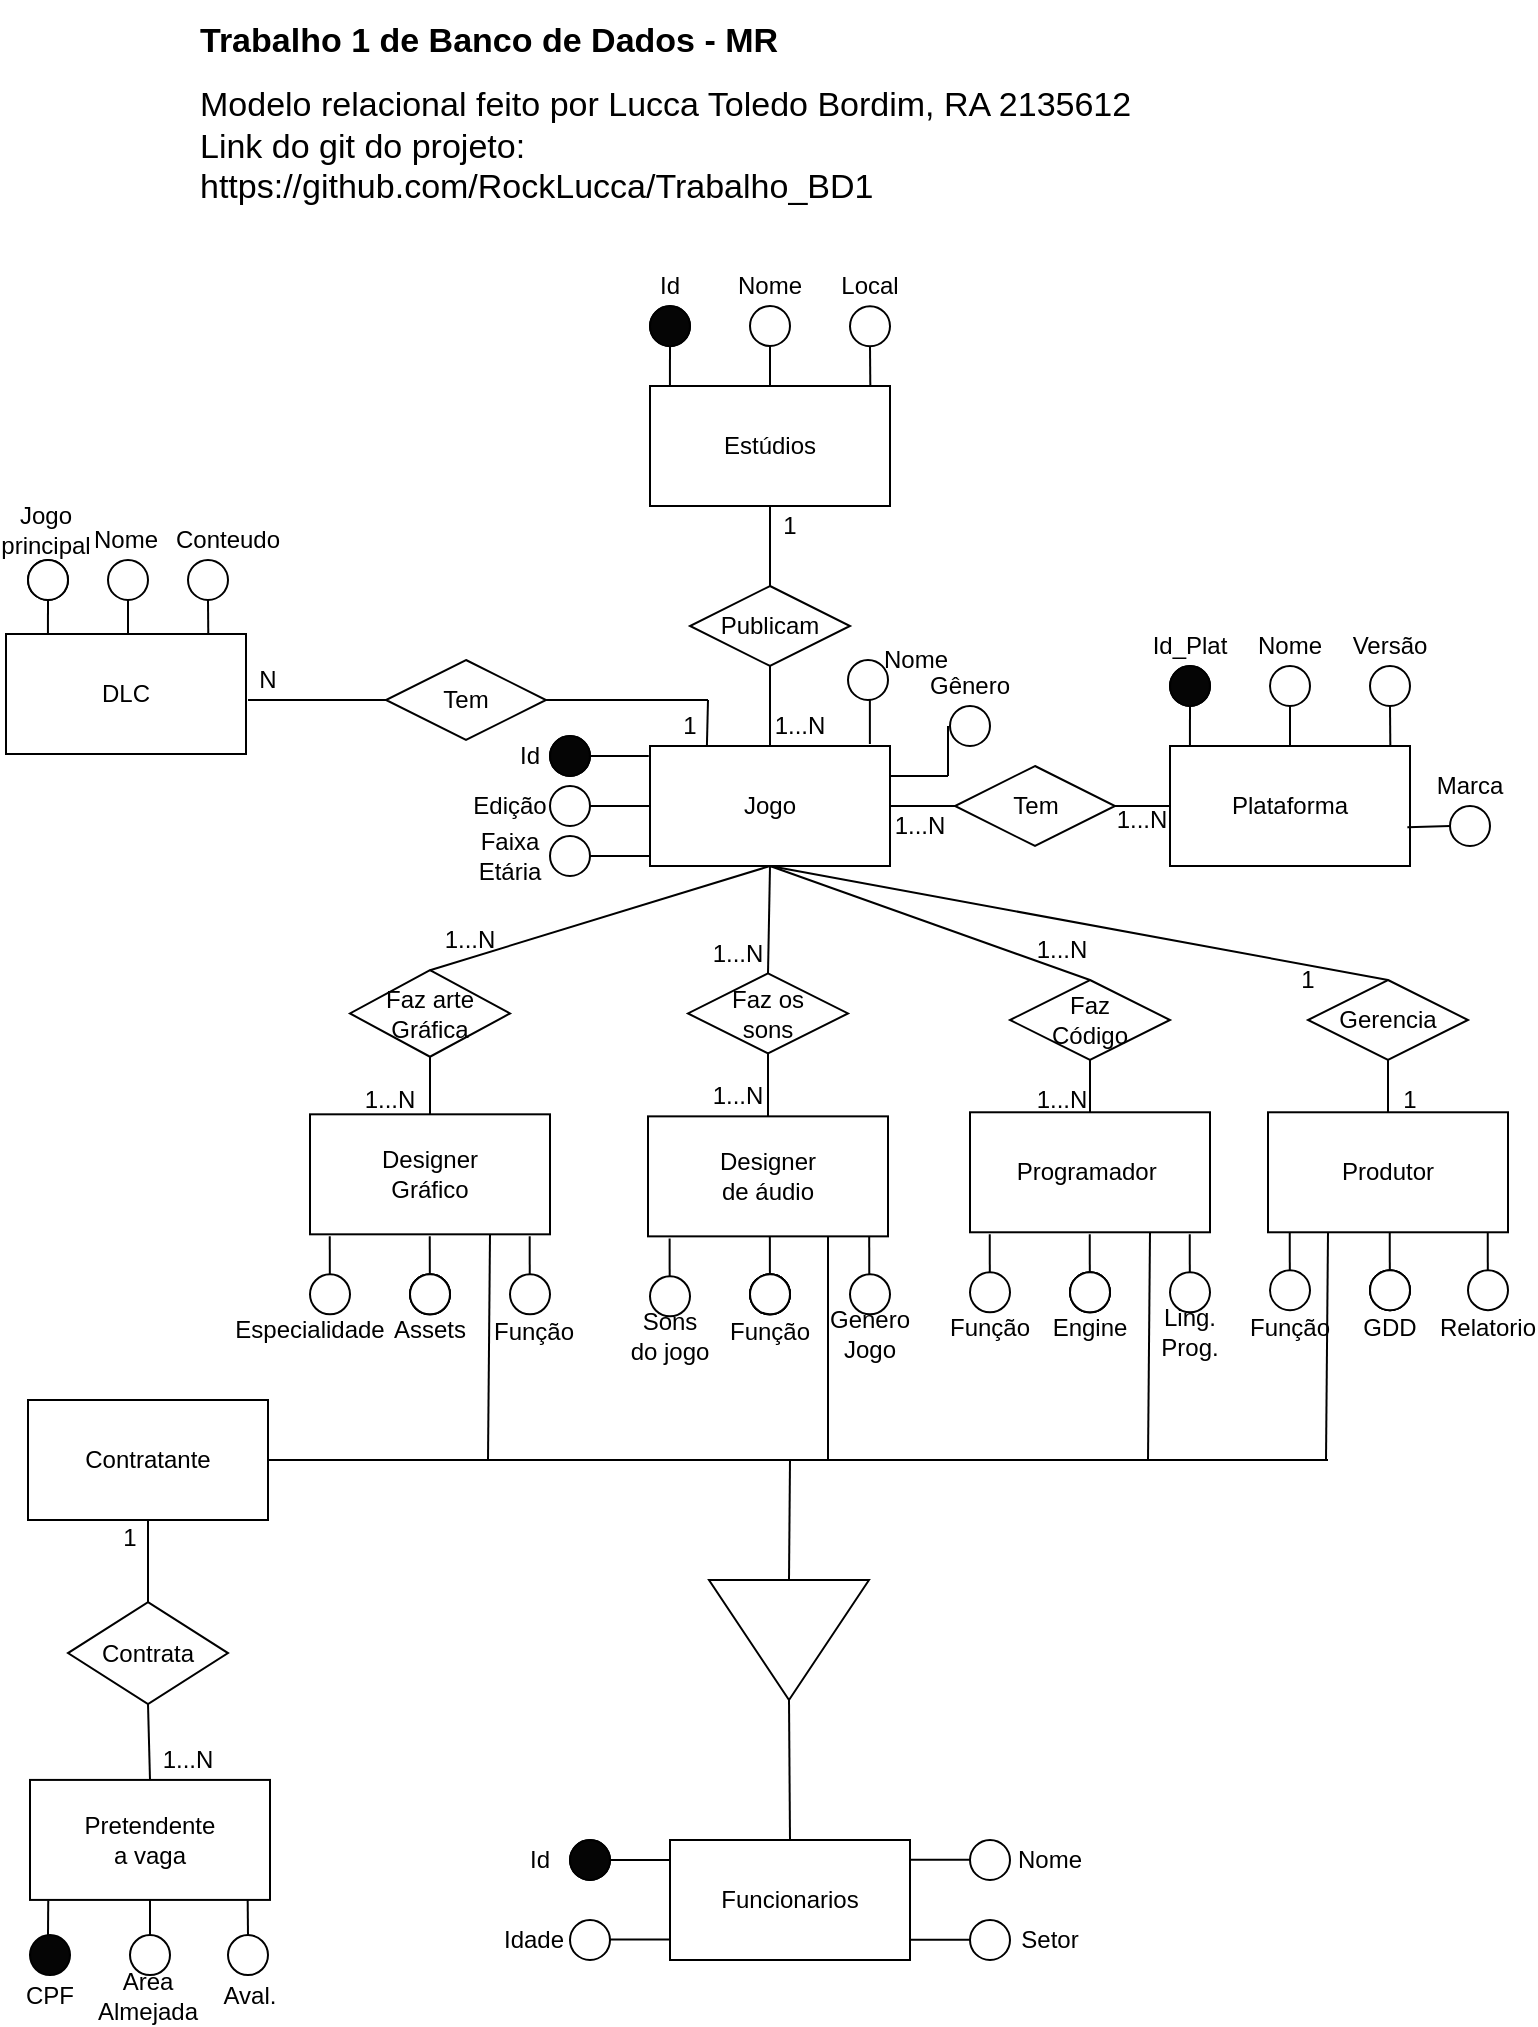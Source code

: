 <mxfile version="13.10.5" type="device"><diagram id="isX-0avaI99Qp5k4vB_4" name="Page-1"><mxGraphModel dx="942" dy="552" grid="1" gridSize="10" guides="1" tooltips="1" connect="0" arrows="1" fold="1" page="1" pageScale="1" pageWidth="850" pageHeight="1400" math="0" shadow="0"><root><mxCell id="0"/><mxCell id="1" parent="0"/><mxCell id="9uLqTR5Yh5UxFocgzcz4-1" value="Funcionarios" style="rounded=0;whiteSpace=wrap;html=1;" vertex="1" parent="1"><mxGeometry x="372" y="1000" width="120" height="60" as="geometry"/></mxCell><mxCell id="9uLqTR5Yh5UxFocgzcz4-2" value="Designer&lt;br&gt;de áudio" style="rounded=0;whiteSpace=wrap;html=1;" vertex="1" parent="1"><mxGeometry x="361" y="638.18" width="120" height="60" as="geometry"/></mxCell><mxCell id="9uLqTR5Yh5UxFocgzcz4-3" value="" style="triangle;whiteSpace=wrap;html=1;rotation=90;" vertex="1" parent="1"><mxGeometry x="401.5" y="860" width="60" height="80" as="geometry"/></mxCell><mxCell id="9uLqTR5Yh5UxFocgzcz4-4" value="Produtor" style="rounded=0;whiteSpace=wrap;html=1;" vertex="1" parent="1"><mxGeometry x="671" y="636.14" width="120" height="60" as="geometry"/></mxCell><mxCell id="9uLqTR5Yh5UxFocgzcz4-5" value="Programador&amp;nbsp;" style="rounded=0;whiteSpace=wrap;html=1;" vertex="1" parent="1"><mxGeometry x="522" y="636.14" width="120" height="60" as="geometry"/></mxCell><mxCell id="9uLqTR5Yh5UxFocgzcz4-6" value="Designer&lt;br&gt;Gráfico" style="rounded=0;whiteSpace=wrap;html=1;" vertex="1" parent="1"><mxGeometry x="192" y="637.16" width="120" height="60" as="geometry"/></mxCell><mxCell id="9uLqTR5Yh5UxFocgzcz4-7" value="Jogo" style="rounded=0;whiteSpace=wrap;html=1;" vertex="1" parent="1"><mxGeometry x="362" y="453" width="120" height="60" as="geometry"/></mxCell><mxCell id="9uLqTR5Yh5UxFocgzcz4-8" value="" style="ellipse;whiteSpace=wrap;html=1;aspect=fixed;gradientDirection=north;fillColor=#FAEDF0;" vertex="1" parent="1"><mxGeometry x="322" y="1000" width="20" height="20" as="geometry"/></mxCell><mxCell id="9uLqTR5Yh5UxFocgzcz4-9" value="" style="ellipse;whiteSpace=wrap;html=1;aspect=fixed;" vertex="1" parent="1"><mxGeometry x="522" y="1000" width="20" height="20" as="geometry"/></mxCell><mxCell id="9uLqTR5Yh5UxFocgzcz4-10" value="" style="endArrow=none;html=1;entryX=0;entryY=0.167;entryDx=0;entryDy=0;entryPerimeter=0;exitX=1;exitY=0.5;exitDx=0;exitDy=0;" edge="1" parent="1" source="9uLqTR5Yh5UxFocgzcz4-8" target="9uLqTR5Yh5UxFocgzcz4-1"><mxGeometry width="50" height="50" relative="1" as="geometry"><mxPoint x="312" y="1050" as="sourcePoint"/><mxPoint x="362" y="1000" as="targetPoint"/></mxGeometry></mxCell><mxCell id="9uLqTR5Yh5UxFocgzcz4-11" value="" style="endArrow=none;html=1;entryX=0;entryY=0.167;entryDx=0;entryDy=0;entryPerimeter=0;exitX=1;exitY=0.5;exitDx=0;exitDy=0;" edge="1" parent="1"><mxGeometry width="50" height="50" relative="1" as="geometry"><mxPoint x="492" y="1009.86" as="sourcePoint"/><mxPoint x="522" y="1009.88" as="targetPoint"/></mxGeometry></mxCell><mxCell id="9uLqTR5Yh5UxFocgzcz4-12" value="Id" style="text;html=1;strokeColor=none;fillColor=none;align=center;verticalAlign=middle;whiteSpace=wrap;rounded=0;" vertex="1" parent="1"><mxGeometry x="287" y="1000" width="40" height="20" as="geometry"/></mxCell><mxCell id="9uLqTR5Yh5UxFocgzcz4-13" value="Nome" style="text;html=1;strokeColor=none;fillColor=none;align=center;verticalAlign=middle;whiteSpace=wrap;rounded=0;" vertex="1" parent="1"><mxGeometry x="542" y="1000" width="40" height="20" as="geometry"/></mxCell><mxCell id="9uLqTR5Yh5UxFocgzcz4-14" value="" style="ellipse;whiteSpace=wrap;html=1;aspect=fixed;gradientDirection=north;fillColor=#FAEDF0;" vertex="1" parent="1"><mxGeometry x="312" y="448" width="20" height="20" as="geometry"/></mxCell><mxCell id="9uLqTR5Yh5UxFocgzcz4-15" value="" style="endArrow=none;html=1;exitX=-0.005;exitY=0.166;exitDx=0;exitDy=0;entryX=1;entryY=0.5;entryDx=0;entryDy=0;exitPerimeter=0;" edge="1" parent="1" target="9uLqTR5Yh5UxFocgzcz4-14"><mxGeometry width="50" height="50" relative="1" as="geometry"><mxPoint x="361.4" y="457.96" as="sourcePoint"/><mxPoint x="382" y="428" as="targetPoint"/></mxGeometry></mxCell><mxCell id="9uLqTR5Yh5UxFocgzcz4-16" value="Nome" style="text;html=1;strokeColor=none;fillColor=none;align=center;verticalAlign=middle;whiteSpace=wrap;rounded=0;" vertex="1" parent="1"><mxGeometry x="474.5" y="400" width="40" height="20" as="geometry"/></mxCell><mxCell id="9uLqTR5Yh5UxFocgzcz4-17" value="" style="ellipse;whiteSpace=wrap;html=1;aspect=fixed;" vertex="1" parent="1"><mxGeometry x="312" y="473" width="20" height="20" as="geometry"/></mxCell><mxCell id="9uLqTR5Yh5UxFocgzcz4-18" value="" style="endArrow=none;html=1;exitX=1;exitY=0.5;exitDx=0;exitDy=0;" edge="1" parent="1" source="9uLqTR5Yh5UxFocgzcz4-17"><mxGeometry width="50" height="50" relative="1" as="geometry"><mxPoint x="322" y="513" as="sourcePoint"/><mxPoint x="362" y="483" as="targetPoint"/></mxGeometry></mxCell><mxCell id="9uLqTR5Yh5UxFocgzcz4-19" value="Edição" style="text;html=1;strokeColor=none;fillColor=none;align=center;verticalAlign=middle;whiteSpace=wrap;rounded=0;" vertex="1" parent="1"><mxGeometry x="272" y="473" width="40" height="20" as="geometry"/></mxCell><mxCell id="9uLqTR5Yh5UxFocgzcz4-20" value="Gênero" style="text;html=1;strokeColor=none;fillColor=none;align=center;verticalAlign=middle;whiteSpace=wrap;rounded=0;" vertex="1" parent="1"><mxGeometry x="502" y="413" width="40" height="20" as="geometry"/></mxCell><mxCell id="9uLqTR5Yh5UxFocgzcz4-21" value="Plataforma" style="rounded=0;whiteSpace=wrap;html=1;" vertex="1" parent="1"><mxGeometry x="622" y="453" width="120" height="60" as="geometry"/></mxCell><mxCell id="9uLqTR5Yh5UxFocgzcz4-22" value="" style="ellipse;whiteSpace=wrap;html=1;aspect=fixed;gradientDirection=north;fillColor=#FAEDF0;" vertex="1" parent="1"><mxGeometry x="622" y="413" width="20" height="20" as="geometry"/></mxCell><mxCell id="9uLqTR5Yh5UxFocgzcz4-23" value="" style="ellipse;whiteSpace=wrap;html=1;aspect=fixed;" vertex="1" parent="1"><mxGeometry x="672" y="413" width="20" height="20" as="geometry"/></mxCell><mxCell id="9uLqTR5Yh5UxFocgzcz4-24" value="Nome" style="text;html=1;strokeColor=none;fillColor=none;align=center;verticalAlign=middle;whiteSpace=wrap;rounded=0;" vertex="1" parent="1"><mxGeometry x="662" y="393" width="40" height="20" as="geometry"/></mxCell><mxCell id="9uLqTR5Yh5UxFocgzcz4-25" value="Id_Plat" style="text;html=1;strokeColor=none;fillColor=none;align=center;verticalAlign=middle;whiteSpace=wrap;rounded=0;" vertex="1" parent="1"><mxGeometry x="612" y="393" width="40" height="20" as="geometry"/></mxCell><mxCell id="9uLqTR5Yh5UxFocgzcz4-26" value="Versão" style="text;html=1;strokeColor=none;fillColor=none;align=center;verticalAlign=middle;whiteSpace=wrap;rounded=0;" vertex="1" parent="1"><mxGeometry x="712" y="393" width="40" height="20" as="geometry"/></mxCell><mxCell id="9uLqTR5Yh5UxFocgzcz4-27" value="" style="ellipse;whiteSpace=wrap;html=1;aspect=fixed;" vertex="1" parent="1"><mxGeometry x="722" y="413" width="20" height="20" as="geometry"/></mxCell><mxCell id="9uLqTR5Yh5UxFocgzcz4-28" value="" style="endArrow=none;html=1;exitX=0.083;exitY=0;exitDx=0;exitDy=0;exitPerimeter=0;entryX=0.5;entryY=1;entryDx=0;entryDy=0;" edge="1" parent="1" source="9uLqTR5Yh5UxFocgzcz4-21" target="9uLqTR5Yh5UxFocgzcz4-22"><mxGeometry width="50" height="50" relative="1" as="geometry"><mxPoint x="652" y="443" as="sourcePoint"/><mxPoint x="702" y="393" as="targetPoint"/></mxGeometry></mxCell><mxCell id="9uLqTR5Yh5UxFocgzcz4-29" value="" style="endArrow=none;html=1;exitX=0.5;exitY=0;exitDx=0;exitDy=0;entryX=0.5;entryY=1;entryDx=0;entryDy=0;" edge="1" parent="1" source="9uLqTR5Yh5UxFocgzcz4-21" target="9uLqTR5Yh5UxFocgzcz4-23"><mxGeometry width="50" height="50" relative="1" as="geometry"><mxPoint x="662" y="443" as="sourcePoint"/><mxPoint x="712" y="393" as="targetPoint"/></mxGeometry></mxCell><mxCell id="9uLqTR5Yh5UxFocgzcz4-30" value="" style="endArrow=none;html=1;exitX=0.918;exitY=-0.002;exitDx=0;exitDy=0;exitPerimeter=0;entryX=0.5;entryY=1;entryDx=0;entryDy=0;" edge="1" parent="1" source="9uLqTR5Yh5UxFocgzcz4-21" target="9uLqTR5Yh5UxFocgzcz4-27"><mxGeometry width="50" height="50" relative="1" as="geometry"><mxPoint x="692" y="443" as="sourcePoint"/><mxPoint x="742" y="393" as="targetPoint"/></mxGeometry></mxCell><mxCell id="9uLqTR5Yh5UxFocgzcz4-31" value="" style="ellipse;whiteSpace=wrap;html=1;aspect=fixed;" vertex="1" parent="1"><mxGeometry x="412" y="717.16" width="20" height="20" as="geometry"/></mxCell><mxCell id="9uLqTR5Yh5UxFocgzcz4-32" value="" style="endArrow=none;html=1;entryX=0.083;entryY=1.017;entryDx=0;entryDy=0;entryPerimeter=0;" edge="1" parent="1"><mxGeometry width="50" height="50" relative="1" as="geometry"><mxPoint x="421.96" y="717.16" as="sourcePoint"/><mxPoint x="421.92" y="698.18" as="targetPoint"/></mxGeometry></mxCell><mxCell id="9uLqTR5Yh5UxFocgzcz4-33" value="Função" style="text;html=1;strokeColor=none;fillColor=none;align=center;verticalAlign=middle;whiteSpace=wrap;rounded=0;" vertex="1" parent="1"><mxGeometry x="402" y="736.14" width="40" height="20" as="geometry"/></mxCell><mxCell id="9uLqTR5Yh5UxFocgzcz4-34" value="" style="ellipse;whiteSpace=wrap;html=1;aspect=fixed;" vertex="1" parent="1"><mxGeometry x="292" y="717.16" width="20" height="20" as="geometry"/></mxCell><mxCell id="9uLqTR5Yh5UxFocgzcz4-35" value="Função" style="text;html=1;strokeColor=none;fillColor=none;align=center;verticalAlign=middle;whiteSpace=wrap;rounded=0;" vertex="1" parent="1"><mxGeometry x="284" y="736.14" width="40" height="20" as="geometry"/></mxCell><mxCell id="9uLqTR5Yh5UxFocgzcz4-36" value="" style="endArrow=none;html=1;entryX=0.083;entryY=1.017;entryDx=0;entryDy=0;entryPerimeter=0;" edge="1" parent="1"><mxGeometry width="50" height="50" relative="1" as="geometry"><mxPoint x="301.87" y="717.16" as="sourcePoint"/><mxPoint x="301.83" y="698.18" as="targetPoint"/></mxGeometry></mxCell><mxCell id="9uLqTR5Yh5UxFocgzcz4-37" value="" style="ellipse;whiteSpace=wrap;html=1;aspect=fixed;" vertex="1" parent="1"><mxGeometry x="192" y="717.16" width="20" height="20" as="geometry"/></mxCell><mxCell id="9uLqTR5Yh5UxFocgzcz4-38" value="" style="ellipse;whiteSpace=wrap;html=1;aspect=fixed;" vertex="1" parent="1"><mxGeometry x="242" y="717.16" width="20" height="20" as="geometry"/></mxCell><mxCell id="9uLqTR5Yh5UxFocgzcz4-39" value="" style="ellipse;whiteSpace=wrap;html=1;aspect=fixed;" vertex="1" parent="1"><mxGeometry x="462" y="717.16" width="20" height="20" as="geometry"/></mxCell><mxCell id="9uLqTR5Yh5UxFocgzcz4-40" value="" style="ellipse;whiteSpace=wrap;html=1;aspect=fixed;" vertex="1" parent="1"><mxGeometry x="362" y="718.18" width="20" height="20" as="geometry"/></mxCell><mxCell id="9uLqTR5Yh5UxFocgzcz4-41" value="" style="ellipse;whiteSpace=wrap;html=1;aspect=fixed;" vertex="1" parent="1"><mxGeometry x="412" y="717.16" width="20" height="20" as="geometry"/></mxCell><mxCell id="9uLqTR5Yh5UxFocgzcz4-42" value="" style="ellipse;whiteSpace=wrap;html=1;aspect=fixed;" vertex="1" parent="1"><mxGeometry x="771" y="715.08" width="20" height="20" as="geometry"/></mxCell><mxCell id="9uLqTR5Yh5UxFocgzcz4-43" value="" style="ellipse;whiteSpace=wrap;html=1;aspect=fixed;" vertex="1" parent="1"><mxGeometry x="672" y="715.12" width="20" height="20" as="geometry"/></mxCell><mxCell id="9uLqTR5Yh5UxFocgzcz4-44" value="" style="ellipse;whiteSpace=wrap;html=1;aspect=fixed;" vertex="1" parent="1"><mxGeometry x="722" y="715.12" width="20" height="20" as="geometry"/></mxCell><mxCell id="9uLqTR5Yh5UxFocgzcz4-45" value="" style="ellipse;whiteSpace=wrap;html=1;aspect=fixed;" vertex="1" parent="1"><mxGeometry x="622" y="716.14" width="20" height="20" as="geometry"/></mxCell><mxCell id="9uLqTR5Yh5UxFocgzcz4-46" value="" style="ellipse;whiteSpace=wrap;html=1;aspect=fixed;" vertex="1" parent="1"><mxGeometry x="522" y="716.14" width="20" height="20" as="geometry"/></mxCell><mxCell id="9uLqTR5Yh5UxFocgzcz4-47" value="" style="ellipse;whiteSpace=wrap;html=1;aspect=fixed;" vertex="1" parent="1"><mxGeometry x="572" y="716.14" width="20" height="20" as="geometry"/></mxCell><mxCell id="9uLqTR5Yh5UxFocgzcz4-48" value="Ling.&lt;br&gt;Prog." style="text;html=1;strokeColor=none;fillColor=none;align=center;verticalAlign=middle;whiteSpace=wrap;rounded=0;" vertex="1" parent="1"><mxGeometry x="612" y="736.14" width="40" height="20" as="geometry"/></mxCell><mxCell id="9uLqTR5Yh5UxFocgzcz4-49" value="" style="endArrow=none;html=1;entryX=0.083;entryY=1.017;entryDx=0;entryDy=0;entryPerimeter=0;" edge="1" parent="1"><mxGeometry width="50" height="50" relative="1" as="geometry"><mxPoint x="471.64" y="717.16" as="sourcePoint"/><mxPoint x="471.6" y="698.18" as="targetPoint"/></mxGeometry></mxCell><mxCell id="9uLqTR5Yh5UxFocgzcz4-50" value="" style="endArrow=none;html=1;entryX=0.083;entryY=1.017;entryDx=0;entryDy=0;entryPerimeter=0;" edge="1" parent="1"><mxGeometry width="50" height="50" relative="1" as="geometry"><mxPoint x="371.84" y="718.18" as="sourcePoint"/><mxPoint x="371.8" y="699.2" as="targetPoint"/></mxGeometry></mxCell><mxCell id="9uLqTR5Yh5UxFocgzcz4-51" value="" style="endArrow=none;html=1;entryX=0.083;entryY=1.017;entryDx=0;entryDy=0;entryPerimeter=0;" edge="1" parent="1"><mxGeometry width="50" height="50" relative="1" as="geometry"><mxPoint x="201.92" y="717.16" as="sourcePoint"/><mxPoint x="201.88" y="698.18" as="targetPoint"/></mxGeometry></mxCell><mxCell id="9uLqTR5Yh5UxFocgzcz4-52" value="" style="endArrow=none;html=1;entryX=0.083;entryY=1.017;entryDx=0;entryDy=0;entryPerimeter=0;" edge="1" parent="1"><mxGeometry width="50" height="50" relative="1" as="geometry"><mxPoint x="251.92" y="717.16" as="sourcePoint"/><mxPoint x="251.88" y="698.18" as="targetPoint"/></mxGeometry></mxCell><mxCell id="9uLqTR5Yh5UxFocgzcz4-53" value="Estúdios" style="rounded=0;whiteSpace=wrap;html=1;" vertex="1" parent="1"><mxGeometry x="362" y="273" width="120" height="60" as="geometry"/></mxCell><mxCell id="9uLqTR5Yh5UxFocgzcz4-54" value="Publicam" style="rhombus;whiteSpace=wrap;html=1;" vertex="1" parent="1"><mxGeometry x="382" y="373" width="80" height="40" as="geometry"/></mxCell><mxCell id="9uLqTR5Yh5UxFocgzcz4-55" value="Assets" style="text;html=1;strokeColor=none;fillColor=none;align=center;verticalAlign=middle;whiteSpace=wrap;rounded=0;" vertex="1" parent="1"><mxGeometry x="232" y="735.12" width="40" height="20" as="geometry"/></mxCell><mxCell id="9uLqTR5Yh5UxFocgzcz4-56" value="" style="ellipse;whiteSpace=wrap;html=1;aspect=fixed;gradientDirection=north;fillColor=#FAEDF0;" vertex="1" parent="1"><mxGeometry x="242" y="717.16" width="20" height="20" as="geometry"/></mxCell><mxCell id="9uLqTR5Yh5UxFocgzcz4-57" value="" style="ellipse;whiteSpace=wrap;html=1;aspect=fixed;gradientDirection=north;fillColor=#FAEDF0;" vertex="1" parent="1"><mxGeometry x="412" y="717.16" width="20" height="20" as="geometry"/></mxCell><mxCell id="9uLqTR5Yh5UxFocgzcz4-58" value="Sons&lt;br&gt;do jogo" style="text;html=1;strokeColor=none;fillColor=none;align=center;verticalAlign=middle;whiteSpace=wrap;rounded=0;" vertex="1" parent="1"><mxGeometry x="347" y="738.18" width="50" height="20" as="geometry"/></mxCell><mxCell id="9uLqTR5Yh5UxFocgzcz4-59" value="" style="endArrow=none;html=1;entryX=0.083;entryY=1.017;entryDx=0;entryDy=0;entryPerimeter=0;" edge="1" parent="1"><mxGeometry width="50" height="50" relative="1" as="geometry"><mxPoint x="681.9" y="715.12" as="sourcePoint"/><mxPoint x="681.86" y="696.14" as="targetPoint"/></mxGeometry></mxCell><mxCell id="9uLqTR5Yh5UxFocgzcz4-60" value="" style="endArrow=none;html=1;entryX=0.083;entryY=1.017;entryDx=0;entryDy=0;entryPerimeter=0;" edge="1" parent="1"><mxGeometry width="50" height="50" relative="1" as="geometry"><mxPoint x="731.9" y="715.12" as="sourcePoint"/><mxPoint x="731.86" y="696.14" as="targetPoint"/></mxGeometry></mxCell><mxCell id="9uLqTR5Yh5UxFocgzcz4-61" value="" style="endArrow=none;html=1;entryX=0.083;entryY=1.017;entryDx=0;entryDy=0;entryPerimeter=0;" edge="1" parent="1"><mxGeometry width="50" height="50" relative="1" as="geometry"><mxPoint x="780.9" y="715.08" as="sourcePoint"/><mxPoint x="780.86" y="696.1" as="targetPoint"/></mxGeometry></mxCell><mxCell id="9uLqTR5Yh5UxFocgzcz4-62" value="" style="endArrow=none;html=1;entryX=0.083;entryY=1.017;entryDx=0;entryDy=0;entryPerimeter=0;" edge="1" parent="1"><mxGeometry width="50" height="50" relative="1" as="geometry"><mxPoint x="531.9" y="716.14" as="sourcePoint"/><mxPoint x="531.86" y="697.16" as="targetPoint"/></mxGeometry></mxCell><mxCell id="9uLqTR5Yh5UxFocgzcz4-63" value="" style="endArrow=none;html=1;entryX=0.083;entryY=1.017;entryDx=0;entryDy=0;entryPerimeter=0;" edge="1" parent="1"><mxGeometry width="50" height="50" relative="1" as="geometry"><mxPoint x="581.9" y="716.14" as="sourcePoint"/><mxPoint x="581.86" y="697.16" as="targetPoint"/></mxGeometry></mxCell><mxCell id="9uLqTR5Yh5UxFocgzcz4-64" value="" style="endArrow=none;html=1;entryX=0.083;entryY=1.017;entryDx=0;entryDy=0;entryPerimeter=0;" edge="1" parent="1"><mxGeometry width="50" height="50" relative="1" as="geometry"><mxPoint x="631.9" y="716.14" as="sourcePoint"/><mxPoint x="631.86" y="697.16" as="targetPoint"/></mxGeometry></mxCell><mxCell id="9uLqTR5Yh5UxFocgzcz4-65" value="" style="ellipse;whiteSpace=wrap;html=1;aspect=fixed;gradientDirection=north;fillColor=#FAEDF0;" vertex="1" parent="1"><mxGeometry x="572" y="716.14" width="20" height="20" as="geometry"/></mxCell><mxCell id="9uLqTR5Yh5UxFocgzcz4-66" value="Engine" style="text;html=1;strokeColor=none;fillColor=none;align=center;verticalAlign=middle;whiteSpace=wrap;rounded=0;" vertex="1" parent="1"><mxGeometry x="562" y="734.1" width="40" height="20" as="geometry"/></mxCell><mxCell id="9uLqTR5Yh5UxFocgzcz4-67" value="" style="ellipse;whiteSpace=wrap;html=1;aspect=fixed;gradientDirection=north;fillColor=#FAEDF0;" vertex="1" parent="1"><mxGeometry x="722" y="715.12" width="20" height="20" as="geometry"/></mxCell><mxCell id="9uLqTR5Yh5UxFocgzcz4-68" value="Tem" style="rhombus;whiteSpace=wrap;html=1;" vertex="1" parent="1"><mxGeometry x="514.5" y="463" width="80" height="40" as="geometry"/></mxCell><mxCell id="9uLqTR5Yh5UxFocgzcz4-69" value="Função" style="text;html=1;strokeColor=none;fillColor=none;align=center;verticalAlign=middle;whiteSpace=wrap;rounded=0;" vertex="1" parent="1"><mxGeometry x="512" y="734.1" width="40" height="20" as="geometry"/></mxCell><mxCell id="9uLqTR5Yh5UxFocgzcz4-70" value="" style="endArrow=none;html=1;exitX=0.5;exitY=0;exitDx=0;exitDy=0;entryX=0.5;entryY=1;entryDx=0;entryDy=0;" edge="1" parent="1" source="9uLqTR5Yh5UxFocgzcz4-7" target="9uLqTR5Yh5UxFocgzcz4-54"><mxGeometry width="50" height="50" relative="1" as="geometry"><mxPoint x="412" y="393" as="sourcePoint"/><mxPoint x="462" y="343" as="targetPoint"/></mxGeometry></mxCell><mxCell id="9uLqTR5Yh5UxFocgzcz4-71" value="" style="endArrow=none;html=1;exitX=0.5;exitY=0;exitDx=0;exitDy=0;entryX=0.5;entryY=1;entryDx=0;entryDy=0;" edge="1" parent="1" source="9uLqTR5Yh5UxFocgzcz4-54" target="9uLqTR5Yh5UxFocgzcz4-53"><mxGeometry width="50" height="50" relative="1" as="geometry"><mxPoint x="412" y="393" as="sourcePoint"/><mxPoint x="462" y="343" as="targetPoint"/></mxGeometry></mxCell><mxCell id="9uLqTR5Yh5UxFocgzcz4-72" value="" style="endArrow=none;html=1;exitX=1;exitY=0.5;exitDx=0;exitDy=0;entryX=0;entryY=0.5;entryDx=0;entryDy=0;" edge="1" parent="1" target="9uLqTR5Yh5UxFocgzcz4-68"><mxGeometry width="50" height="50" relative="1" as="geometry"><mxPoint x="482" y="483" as="sourcePoint"/><mxPoint x="572" y="473" as="targetPoint"/></mxGeometry></mxCell><mxCell id="9uLqTR5Yh5UxFocgzcz4-73" value="" style="ellipse;whiteSpace=wrap;html=1;aspect=fixed;gradientDirection=north;fillColor=#FAEDF0;" vertex="1" parent="1"><mxGeometry x="362" y="233" width="20" height="20" as="geometry"/></mxCell><mxCell id="9uLqTR5Yh5UxFocgzcz4-74" value="" style="ellipse;whiteSpace=wrap;html=1;aspect=fixed;" vertex="1" parent="1"><mxGeometry x="412" y="233" width="20" height="20" as="geometry"/></mxCell><mxCell id="9uLqTR5Yh5UxFocgzcz4-75" value="" style="endArrow=none;html=1;exitX=0.083;exitY=0;exitDx=0;exitDy=0;exitPerimeter=0;entryX=0.5;entryY=1;entryDx=0;entryDy=0;" edge="1" parent="1" target="9uLqTR5Yh5UxFocgzcz4-73"><mxGeometry width="50" height="50" relative="1" as="geometry"><mxPoint x="371.96" y="273" as="sourcePoint"/><mxPoint x="442" y="213" as="targetPoint"/></mxGeometry></mxCell><mxCell id="9uLqTR5Yh5UxFocgzcz4-76" value="" style="endArrow=none;html=1;exitX=0.5;exitY=0;exitDx=0;exitDy=0;entryX=0.5;entryY=1;entryDx=0;entryDy=0;" edge="1" parent="1" target="9uLqTR5Yh5UxFocgzcz4-74"><mxGeometry width="50" height="50" relative="1" as="geometry"><mxPoint x="422" y="273" as="sourcePoint"/><mxPoint x="452" y="213" as="targetPoint"/></mxGeometry></mxCell><mxCell id="9uLqTR5Yh5UxFocgzcz4-77" value="Nome" style="text;html=1;strokeColor=none;fillColor=none;align=center;verticalAlign=middle;whiteSpace=wrap;rounded=0;" vertex="1" parent="1"><mxGeometry x="402" y="213" width="40" height="20" as="geometry"/></mxCell><mxCell id="9uLqTR5Yh5UxFocgzcz4-78" value="GDD" style="text;html=1;strokeColor=none;fillColor=none;align=center;verticalAlign=middle;whiteSpace=wrap;rounded=0;" vertex="1" parent="1"><mxGeometry x="712" y="734.1" width="40" height="20" as="geometry"/></mxCell><mxCell id="9uLqTR5Yh5UxFocgzcz4-79" value="" style="ellipse;whiteSpace=wrap;html=1;aspect=fixed;" vertex="1" parent="1"><mxGeometry x="462" y="233.12" width="20" height="20" as="geometry"/></mxCell><mxCell id="9uLqTR5Yh5UxFocgzcz4-80" value="" style="endArrow=none;html=1;exitX=0.918;exitY=-0.002;exitDx=0;exitDy=0;exitPerimeter=0;entryX=0.5;entryY=1;entryDx=0;entryDy=0;" edge="1" parent="1" target="9uLqTR5Yh5UxFocgzcz4-79"><mxGeometry width="50" height="50" relative="1" as="geometry"><mxPoint x="472.16" y="273" as="sourcePoint"/><mxPoint x="482" y="213.12" as="targetPoint"/></mxGeometry></mxCell><mxCell id="9uLqTR5Yh5UxFocgzcz4-81" value="Local" style="text;html=1;strokeColor=none;fillColor=none;align=center;verticalAlign=middle;whiteSpace=wrap;rounded=0;" vertex="1" parent="1"><mxGeometry x="452" y="213.12" width="40" height="20" as="geometry"/></mxCell><mxCell id="9uLqTR5Yh5UxFocgzcz4-82" value="" style="ellipse;whiteSpace=wrap;html=1;aspect=fixed;" vertex="1" parent="1"><mxGeometry x="512" y="433" width="20" height="20" as="geometry"/></mxCell><mxCell id="9uLqTR5Yh5UxFocgzcz4-83" value="" style="endArrow=none;html=1;entryX=1;entryY=0.25;entryDx=0;entryDy=0;" edge="1" parent="1" target="9uLqTR5Yh5UxFocgzcz4-7"><mxGeometry width="50" height="50" relative="1" as="geometry"><mxPoint x="511" y="468" as="sourcePoint"/><mxPoint x="478" y="443" as="targetPoint"/></mxGeometry></mxCell><mxCell id="9uLqTR5Yh5UxFocgzcz4-84" value="" style="endArrow=none;html=1;" edge="1" parent="1"><mxGeometry width="50" height="50" relative="1" as="geometry"><mxPoint x="511" y="443" as="sourcePoint"/><mxPoint x="511" y="468" as="targetPoint"/></mxGeometry></mxCell><mxCell id="9uLqTR5Yh5UxFocgzcz4-85" value="1" style="text;html=1;strokeColor=none;fillColor=none;align=center;verticalAlign=middle;whiteSpace=wrap;rounded=0;" vertex="1" parent="1"><mxGeometry x="412" y="333" width="40" height="20" as="geometry"/></mxCell><mxCell id="9uLqTR5Yh5UxFocgzcz4-86" value="1...N" style="text;html=1;strokeColor=none;fillColor=none;align=center;verticalAlign=middle;whiteSpace=wrap;rounded=0;" vertex="1" parent="1"><mxGeometry x="417" y="433" width="40" height="20" as="geometry"/></mxCell><mxCell id="9uLqTR5Yh5UxFocgzcz4-87" value="1...N" style="text;html=1;strokeColor=none;fillColor=none;align=center;verticalAlign=middle;whiteSpace=wrap;rounded=0;" vertex="1" parent="1"><mxGeometry x="588" y="480" width="40" height="20" as="geometry"/></mxCell><mxCell id="9uLqTR5Yh5UxFocgzcz4-88" value="1...N" style="text;html=1;strokeColor=none;fillColor=none;align=center;verticalAlign=middle;whiteSpace=wrap;rounded=0;" vertex="1" parent="1"><mxGeometry x="476.5" y="483" width="40" height="20" as="geometry"/></mxCell><mxCell id="9uLqTR5Yh5UxFocgzcz4-89" value="" style="endArrow=none;html=1;exitX=1;exitY=0.5;exitDx=0;exitDy=0;entryX=0;entryY=0.5;entryDx=0;entryDy=0;" edge="1" parent="1" source="9uLqTR5Yh5UxFocgzcz4-68" target="9uLqTR5Yh5UxFocgzcz4-21"><mxGeometry width="50" height="50" relative="1" as="geometry"><mxPoint x="562" y="513" as="sourcePoint"/><mxPoint x="612" y="463" as="targetPoint"/></mxGeometry></mxCell><mxCell id="9uLqTR5Yh5UxFocgzcz4-90" value="Contratante" style="rounded=0;whiteSpace=wrap;html=1;" vertex="1" parent="1"><mxGeometry x="51" y="780" width="120" height="60" as="geometry"/></mxCell><mxCell id="9uLqTR5Yh5UxFocgzcz4-91" value="" style="ellipse;whiteSpace=wrap;html=1;aspect=fixed;" vertex="1" parent="1"><mxGeometry x="151" y="1047.54" width="20" height="20" as="geometry"/></mxCell><mxCell id="9uLqTR5Yh5UxFocgzcz4-92" value="" style="ellipse;whiteSpace=wrap;html=1;aspect=fixed;" vertex="1" parent="1"><mxGeometry x="522" y="1040" width="20" height="20" as="geometry"/></mxCell><mxCell id="9uLqTR5Yh5UxFocgzcz4-93" value="" style="endArrow=none;html=1;entryX=0;entryY=0.167;entryDx=0;entryDy=0;entryPerimeter=0;exitX=1;exitY=0.5;exitDx=0;exitDy=0;" edge="1" parent="1"><mxGeometry width="50" height="50" relative="1" as="geometry"><mxPoint x="492" y="1049.86" as="sourcePoint"/><mxPoint x="522" y="1049.88" as="targetPoint"/></mxGeometry></mxCell><mxCell id="9uLqTR5Yh5UxFocgzcz4-94" value="Setor" style="text;html=1;strokeColor=none;fillColor=none;align=center;verticalAlign=middle;whiteSpace=wrap;rounded=0;" vertex="1" parent="1"><mxGeometry x="542" y="1040" width="40" height="20" as="geometry"/></mxCell><mxCell id="9uLqTR5Yh5UxFocgzcz4-95" value="Especialidade" style="text;html=1;strokeColor=none;fillColor=none;align=center;verticalAlign=middle;whiteSpace=wrap;rounded=0;" vertex="1" parent="1"><mxGeometry x="172" y="735.12" width="40" height="20" as="geometry"/></mxCell><mxCell id="9uLqTR5Yh5UxFocgzcz4-96" value="" style="ellipse;whiteSpace=wrap;html=1;aspect=fixed;" vertex="1" parent="1"><mxGeometry x="722" y="715.12" width="20" height="20" as="geometry"/></mxCell><mxCell id="9uLqTR5Yh5UxFocgzcz4-97" value="" style="ellipse;whiteSpace=wrap;html=1;aspect=fixed;" vertex="1" parent="1"><mxGeometry x="572" y="716.14" width="20" height="20" as="geometry"/></mxCell><mxCell id="9uLqTR5Yh5UxFocgzcz4-98" value="" style="ellipse;whiteSpace=wrap;html=1;aspect=fixed;" vertex="1" parent="1"><mxGeometry x="412" y="717.16" width="20" height="20" as="geometry"/></mxCell><mxCell id="9uLqTR5Yh5UxFocgzcz4-99" value="" style="ellipse;whiteSpace=wrap;html=1;aspect=fixed;" vertex="1" parent="1"><mxGeometry x="242" y="717.16" width="20" height="20" as="geometry"/></mxCell><mxCell id="9uLqTR5Yh5UxFocgzcz4-100" value="" style="ellipse;whiteSpace=wrap;html=1;aspect=fixed;" vertex="1" parent="1"><mxGeometry x="102" y="1047.54" width="20" height="20" as="geometry"/></mxCell><mxCell id="9uLqTR5Yh5UxFocgzcz4-101" value="Função" style="text;html=1;strokeColor=none;fillColor=none;align=center;verticalAlign=middle;whiteSpace=wrap;rounded=0;" vertex="1" parent="1"><mxGeometry x="662" y="734.1" width="40" height="20" as="geometry"/></mxCell><mxCell id="9uLqTR5Yh5UxFocgzcz4-102" value="" style="ellipse;whiteSpace=wrap;html=1;aspect=fixed;fillColor=#050505;" vertex="1" parent="1"><mxGeometry x="362" y="233.12" width="20" height="20" as="geometry"/></mxCell><mxCell id="9uLqTR5Yh5UxFocgzcz4-103" value="" style="ellipse;whiteSpace=wrap;html=1;aspect=fixed;fillColor=#050505;" vertex="1" parent="1"><mxGeometry x="622" y="413" width="20" height="20" as="geometry"/></mxCell><mxCell id="9uLqTR5Yh5UxFocgzcz4-104" value="" style="ellipse;whiteSpace=wrap;html=1;aspect=fixed;fillColor=#050505;" vertex="1" parent="1"><mxGeometry x="312" y="448" width="20" height="20" as="geometry"/></mxCell><mxCell id="9uLqTR5Yh5UxFocgzcz4-105" value="" style="ellipse;whiteSpace=wrap;html=1;aspect=fixed;fillColor=#050505;" vertex="1" parent="1"><mxGeometry x="322" y="1000" width="20" height="20" as="geometry"/></mxCell><mxCell id="9uLqTR5Yh5UxFocgzcz4-106" value="&lt;h1 style=&quot;font-size: 17px&quot;&gt;Trabalho 1 de Banco de Dados - MR&amp;nbsp;&lt;/h1&gt;&lt;div style=&quot;font-size: 17px&quot;&gt;&lt;font style=&quot;font-size: 17px&quot;&gt;Modelo relacional feito por Lucca Toledo Bordim, RA 2135612&lt;/font&gt;&lt;/div&gt;&lt;div style=&quot;font-size: 17px&quot;&gt;&lt;font style=&quot;font-size: 17px&quot;&gt;Link do git do projeto: https://github.com/RockLucca/Trabalho_BD1&lt;/font&gt;&lt;/div&gt;" style="text;html=1;strokeColor=none;fillColor=none;spacing=5;spacingTop=-20;whiteSpace=wrap;overflow=hidden;rounded=0;" vertex="1" parent="1"><mxGeometry x="132" y="90" width="500" height="100" as="geometry"/></mxCell><mxCell id="9uLqTR5Yh5UxFocgzcz4-107" value="" style="ellipse;whiteSpace=wrap;html=1;aspect=fixed;" vertex="1" parent="1"><mxGeometry x="762" y="483" width="20" height="20" as="geometry"/></mxCell><mxCell id="9uLqTR5Yh5UxFocgzcz4-108" value="Marca" style="text;html=1;strokeColor=none;fillColor=none;align=center;verticalAlign=middle;whiteSpace=wrap;rounded=0;" vertex="1" parent="1"><mxGeometry x="752" y="463" width="40" height="20" as="geometry"/></mxCell><mxCell id="9uLqTR5Yh5UxFocgzcz4-109" value="Pretendente&lt;br&gt;a vaga" style="rounded=0;whiteSpace=wrap;html=1;" vertex="1" parent="1"><mxGeometry x="52" y="969.96" width="120" height="60" as="geometry"/></mxCell><mxCell id="9uLqTR5Yh5UxFocgzcz4-110" value="Contrata" style="rhombus;whiteSpace=wrap;html=1;" vertex="1" parent="1"><mxGeometry x="71" y="881.08" width="80" height="50.96" as="geometry"/></mxCell><mxCell id="9uLqTR5Yh5UxFocgzcz4-111" value="Aval." style="text;html=1;strokeColor=none;fillColor=none;align=center;verticalAlign=middle;whiteSpace=wrap;rounded=0;" vertex="1" parent="1"><mxGeometry x="142" y="1067.54" width="40" height="20" as="geometry"/></mxCell><mxCell id="9uLqTR5Yh5UxFocgzcz4-112" value="Area&lt;br&gt;Almejada" style="text;html=1;strokeColor=none;fillColor=none;align=center;verticalAlign=middle;whiteSpace=wrap;rounded=0;" vertex="1" parent="1"><mxGeometry x="91" y="1067.54" width="40" height="20" as="geometry"/></mxCell><mxCell id="9uLqTR5Yh5UxFocgzcz4-113" value="CPF" style="text;html=1;strokeColor=none;fillColor=none;align=center;verticalAlign=middle;whiteSpace=wrap;rounded=0;" vertex="1" parent="1"><mxGeometry x="42" y="1067.54" width="40" height="20" as="geometry"/></mxCell><mxCell id="9uLqTR5Yh5UxFocgzcz4-114" value="" style="ellipse;whiteSpace=wrap;html=1;aspect=fixed;fillColor=#050505;" vertex="1" parent="1"><mxGeometry x="52" y="1047.54" width="20" height="20" as="geometry"/></mxCell><mxCell id="9uLqTR5Yh5UxFocgzcz4-115" value="1" style="text;html=1;strokeColor=none;fillColor=none;align=center;verticalAlign=middle;whiteSpace=wrap;rounded=0;" vertex="1" parent="1"><mxGeometry x="82" y="838.98" width="40" height="20" as="geometry"/></mxCell><mxCell id="9uLqTR5Yh5UxFocgzcz4-116" value="" style="ellipse;whiteSpace=wrap;html=1;aspect=fixed;" vertex="1" parent="1"><mxGeometry x="131" y="360" width="20" height="20" as="geometry"/></mxCell><mxCell id="9uLqTR5Yh5UxFocgzcz4-117" value="" style="endArrow=none;html=1;exitX=0.918;exitY=-0.002;exitDx=0;exitDy=0;exitPerimeter=0;entryX=0.5;entryY=1;entryDx=0;entryDy=0;" edge="1" parent="1" target="9uLqTR5Yh5UxFocgzcz4-116"><mxGeometry width="50" height="50" relative="1" as="geometry"><mxPoint x="141.16" y="399.88" as="sourcePoint"/><mxPoint x="151" y="340" as="targetPoint"/></mxGeometry></mxCell><mxCell id="9uLqTR5Yh5UxFocgzcz4-118" value="Conteudo" style="text;html=1;strokeColor=none;fillColor=none;align=center;verticalAlign=middle;whiteSpace=wrap;rounded=0;" vertex="1" parent="1"><mxGeometry x="131" y="340" width="40" height="20" as="geometry"/></mxCell><mxCell id="9uLqTR5Yh5UxFocgzcz4-119" value="Tem" style="rhombus;whiteSpace=wrap;html=1;" vertex="1" parent="1"><mxGeometry x="230" y="410" width="80" height="40" as="geometry"/></mxCell><mxCell id="9uLqTR5Yh5UxFocgzcz4-120" value="" style="endArrow=none;html=1;exitX=1;exitY=0.5;exitDx=0;exitDy=0;" edge="1" parent="1" source="9uLqTR5Yh5UxFocgzcz4-119"><mxGeometry width="50" height="50" relative="1" as="geometry"><mxPoint x="251" y="460" as="sourcePoint"/><mxPoint x="361" y="430" as="targetPoint"/></mxGeometry></mxCell><mxCell id="9uLqTR5Yh5UxFocgzcz4-121" value="" style="endArrow=none;html=1;exitX=1;exitY=0.5;exitDx=0;exitDy=0;entryX=0;entryY=0.5;entryDx=0;entryDy=0;entryPerimeter=0;" edge="1" parent="1" target="9uLqTR5Yh5UxFocgzcz4-119"><mxGeometry width="50" height="50" relative="1" as="geometry"><mxPoint x="161" y="430" as="sourcePoint"/><mxPoint x="181" y="430" as="targetPoint"/></mxGeometry></mxCell><mxCell id="9uLqTR5Yh5UxFocgzcz4-122" value="" style="ellipse;whiteSpace=wrap;html=1;aspect=fixed;" vertex="1" parent="1"><mxGeometry x="91" y="360" width="20" height="20" as="geometry"/></mxCell><mxCell id="9uLqTR5Yh5UxFocgzcz4-123" value="" style="endArrow=none;html=1;exitX=0.5;exitY=0;exitDx=0;exitDy=0;entryX=0.5;entryY=1;entryDx=0;entryDy=0;" edge="1" parent="1" target="9uLqTR5Yh5UxFocgzcz4-122"><mxGeometry width="50" height="50" relative="1" as="geometry"><mxPoint x="101" y="400" as="sourcePoint"/><mxPoint x="131" y="340" as="targetPoint"/></mxGeometry></mxCell><mxCell id="9uLqTR5Yh5UxFocgzcz4-124" value="" style="ellipse;whiteSpace=wrap;html=1;aspect=fixed;gradientDirection=north;fillColor=#FAEDF0;" vertex="1" parent="1"><mxGeometry x="51" y="360" width="20" height="20" as="geometry"/></mxCell><mxCell id="9uLqTR5Yh5UxFocgzcz4-125" value="" style="endArrow=none;html=1;exitX=0.083;exitY=0;exitDx=0;exitDy=0;exitPerimeter=0;entryX=0.5;entryY=1;entryDx=0;entryDy=0;" edge="1" parent="1" target="9uLqTR5Yh5UxFocgzcz4-124"><mxGeometry width="50" height="50" relative="1" as="geometry"><mxPoint x="60.96" y="400" as="sourcePoint"/><mxPoint x="131" y="340" as="targetPoint"/></mxGeometry></mxCell><mxCell id="9uLqTR5Yh5UxFocgzcz4-126" value="Nome" style="text;html=1;strokeColor=none;fillColor=none;align=center;verticalAlign=middle;whiteSpace=wrap;rounded=0;" vertex="1" parent="1"><mxGeometry x="80" y="340" width="40" height="20" as="geometry"/></mxCell><mxCell id="9uLqTR5Yh5UxFocgzcz4-127" value="" style="ellipse;whiteSpace=wrap;html=1;aspect=fixed;" vertex="1" parent="1"><mxGeometry x="51" y="360" width="20" height="20" as="geometry"/></mxCell><mxCell id="9uLqTR5Yh5UxFocgzcz4-128" value="DLC" style="rounded=0;whiteSpace=wrap;html=1;" vertex="1" parent="1"><mxGeometry x="40" y="397" width="120" height="60" as="geometry"/></mxCell><mxCell id="9uLqTR5Yh5UxFocgzcz4-129" value="N" style="text;html=1;strokeColor=none;fillColor=none;align=center;verticalAlign=middle;whiteSpace=wrap;rounded=0;" vertex="1" parent="1"><mxGeometry x="161" y="410" width="20" height="20" as="geometry"/></mxCell><mxCell id="9uLqTR5Yh5UxFocgzcz4-130" value="1" style="text;html=1;strokeColor=none;fillColor=none;align=center;verticalAlign=middle;whiteSpace=wrap;rounded=0;" vertex="1" parent="1"><mxGeometry x="371.5" y="433" width="20" height="20" as="geometry"/></mxCell><mxCell id="9uLqTR5Yh5UxFocgzcz4-131" value="" style="endArrow=none;html=1;entryX=0.237;entryY=0.009;entryDx=0;entryDy=0;entryPerimeter=0;" edge="1" parent="1" target="9uLqTR5Yh5UxFocgzcz4-7"><mxGeometry width="50" height="50" relative="1" as="geometry"><mxPoint x="391" y="430" as="sourcePoint"/><mxPoint x="381" y="400" as="targetPoint"/></mxGeometry></mxCell><mxCell id="9uLqTR5Yh5UxFocgzcz4-132" value="" style="endArrow=none;html=1;" edge="1" parent="1"><mxGeometry width="50" height="50" relative="1" as="geometry"><mxPoint x="352" y="430" as="sourcePoint"/><mxPoint x="391" y="430" as="targetPoint"/></mxGeometry></mxCell><mxCell id="9uLqTR5Yh5UxFocgzcz4-133" value="Jogo principal" style="text;html=1;strokeColor=none;fillColor=none;align=center;verticalAlign=middle;whiteSpace=wrap;rounded=0;" vertex="1" parent="1"><mxGeometry x="40" y="335" width="40" height="20" as="geometry"/></mxCell><mxCell id="9uLqTR5Yh5UxFocgzcz4-135" value="Id" style="text;html=1;strokeColor=none;fillColor=none;align=center;verticalAlign=middle;whiteSpace=wrap;rounded=0;" vertex="1" parent="1"><mxGeometry x="352" y="213" width="40" height="20" as="geometry"/></mxCell><mxCell id="9uLqTR5Yh5UxFocgzcz4-136" value="Genero&lt;br&gt;Jogo" style="text;html=1;strokeColor=none;fillColor=none;align=center;verticalAlign=middle;whiteSpace=wrap;rounded=0;" vertex="1" parent="1"><mxGeometry x="452" y="737.14" width="40" height="20" as="geometry"/></mxCell><mxCell id="9uLqTR5Yh5UxFocgzcz4-137" value="Relatorio" style="text;html=1;strokeColor=none;fillColor=none;align=center;verticalAlign=middle;whiteSpace=wrap;rounded=0;" vertex="1" parent="1"><mxGeometry x="761" y="734.1" width="40" height="20" as="geometry"/></mxCell><mxCell id="9uLqTR5Yh5UxFocgzcz4-138" value="" style="endArrow=none;html=1;exitX=0.5;exitY=0;exitDx=0;exitDy=0;entryX=0.5;entryY=1;entryDx=0;entryDy=0;" edge="1" parent="1" source="9uLqTR5Yh5UxFocgzcz4-110" target="9uLqTR5Yh5UxFocgzcz4-90"><mxGeometry width="50" height="50" relative="1" as="geometry"><mxPoint x="91" y="887.54" as="sourcePoint"/><mxPoint x="141" y="837.54" as="targetPoint"/></mxGeometry></mxCell><mxCell id="9uLqTR5Yh5UxFocgzcz4-139" value="" style="endArrow=none;html=1;exitX=0.5;exitY=0;exitDx=0;exitDy=0;entryX=0.5;entryY=1;entryDx=0;entryDy=0;" edge="1" parent="1" source="9uLqTR5Yh5UxFocgzcz4-109" target="9uLqTR5Yh5UxFocgzcz4-110"><mxGeometry width="50" height="50" relative="1" as="geometry"><mxPoint x="81" y="977.54" as="sourcePoint"/><mxPoint x="131" y="927.54" as="targetPoint"/></mxGeometry></mxCell><mxCell id="9uLqTR5Yh5UxFocgzcz4-140" value="" style="endArrow=none;html=1;exitX=0.076;exitY=1.004;exitDx=0;exitDy=0;exitPerimeter=0;" edge="1" parent="1" source="9uLqTR5Yh5UxFocgzcz4-109"><mxGeometry width="50" height="50" relative="1" as="geometry"><mxPoint x="41" y="1067.54" as="sourcePoint"/><mxPoint x="61" y="1047.54" as="targetPoint"/></mxGeometry></mxCell><mxCell id="9uLqTR5Yh5UxFocgzcz4-141" value="" style="endArrow=none;html=1;exitX=0.5;exitY=0;exitDx=0;exitDy=0;entryX=0.5;entryY=1;entryDx=0;entryDy=0;" edge="1" parent="1" source="9uLqTR5Yh5UxFocgzcz4-100" target="9uLqTR5Yh5UxFocgzcz4-109"><mxGeometry width="50" height="50" relative="1" as="geometry"><mxPoint x="111" y="1037.54" as="sourcePoint"/><mxPoint x="141" y="1017.54" as="targetPoint"/></mxGeometry></mxCell><mxCell id="9uLqTR5Yh5UxFocgzcz4-142" value="" style="endArrow=none;html=1;exitX=0.5;exitY=0;exitDx=0;exitDy=0;entryX=0.907;entryY=0.996;entryDx=0;entryDy=0;entryPerimeter=0;" edge="1" parent="1" source="9uLqTR5Yh5UxFocgzcz4-91" target="9uLqTR5Yh5UxFocgzcz4-109"><mxGeometry width="50" height="50" relative="1" as="geometry"><mxPoint x="131" y="1067.54" as="sourcePoint"/><mxPoint x="181" y="1017.54" as="targetPoint"/></mxGeometry></mxCell><mxCell id="9uLqTR5Yh5UxFocgzcz4-143" value="" style="endArrow=none;html=1;entryX=1;entryY=0.5;entryDx=0;entryDy=0;exitX=0.5;exitY=0;exitDx=0;exitDy=0;" edge="1" parent="1" source="9uLqTR5Yh5UxFocgzcz4-1" target="9uLqTR5Yh5UxFocgzcz4-3"><mxGeometry width="50" height="50" relative="1" as="geometry"><mxPoint x="421" y="1000" as="sourcePoint"/><mxPoint x="471" y="950" as="targetPoint"/></mxGeometry></mxCell><mxCell id="9uLqTR5Yh5UxFocgzcz4-144" value="" style="endArrow=none;html=1;exitX=0;exitY=0.5;exitDx=0;exitDy=0;" edge="1" parent="1" source="9uLqTR5Yh5UxFocgzcz4-3"><mxGeometry width="50" height="50" relative="1" as="geometry"><mxPoint x="411" y="820" as="sourcePoint"/><mxPoint x="432" y="810" as="targetPoint"/></mxGeometry></mxCell><mxCell id="9uLqTR5Yh5UxFocgzcz4-145" value="" style="endArrow=none;html=1;" edge="1" parent="1"><mxGeometry width="50" height="50" relative="1" as="geometry"><mxPoint x="191" y="810" as="sourcePoint"/><mxPoint x="701" y="810" as="targetPoint"/></mxGeometry></mxCell><mxCell id="9uLqTR5Yh5UxFocgzcz4-146" value="" style="endArrow=none;html=1;entryX=0.75;entryY=1;entryDx=0;entryDy=0;" edge="1" parent="1" target="9uLqTR5Yh5UxFocgzcz4-6"><mxGeometry width="50" height="50" relative="1" as="geometry"><mxPoint x="281" y="810" as="sourcePoint"/><mxPoint x="411" y="760" as="targetPoint"/></mxGeometry></mxCell><mxCell id="9uLqTR5Yh5UxFocgzcz4-147" value="" style="endArrow=none;html=1;entryX=0.75;entryY=1;entryDx=0;entryDy=0;" edge="1" parent="1" target="9uLqTR5Yh5UxFocgzcz4-2"><mxGeometry width="50" height="50" relative="1" as="geometry"><mxPoint x="451" y="810" as="sourcePoint"/><mxPoint x="471" y="780" as="targetPoint"/></mxGeometry></mxCell><mxCell id="9uLqTR5Yh5UxFocgzcz4-148" value="" style="endArrow=none;html=1;entryX=0.75;entryY=1;entryDx=0;entryDy=0;" edge="1" parent="1" target="9uLqTR5Yh5UxFocgzcz4-5"><mxGeometry width="50" height="50" relative="1" as="geometry"><mxPoint x="611" y="810" as="sourcePoint"/><mxPoint x="621" y="690" as="targetPoint"/></mxGeometry></mxCell><mxCell id="9uLqTR5Yh5UxFocgzcz4-149" value="" style="endArrow=none;html=1;exitX=0.989;exitY=0.677;exitDx=0;exitDy=0;exitPerimeter=0;entryX=0;entryY=0.5;entryDx=0;entryDy=0;" edge="1" parent="1" source="9uLqTR5Yh5UxFocgzcz4-21" target="9uLqTR5Yh5UxFocgzcz4-107"><mxGeometry width="50" height="50" relative="1" as="geometry"><mxPoint x="731" y="520" as="sourcePoint"/><mxPoint x="781" y="470" as="targetPoint"/></mxGeometry></mxCell><mxCell id="9uLqTR5Yh5UxFocgzcz4-150" value="Faz os&lt;br&gt;sons" style="rhombus;whiteSpace=wrap;html=1;" vertex="1" parent="1"><mxGeometry x="381" y="566.74" width="80" height="40" as="geometry"/></mxCell><mxCell id="9uLqTR5Yh5UxFocgzcz4-151" value="Faz arte&lt;br&gt;Gráfica" style="rhombus;whiteSpace=wrap;html=1;" vertex="1" parent="1"><mxGeometry x="212" y="565.11" width="80" height="43.26" as="geometry"/></mxCell><mxCell id="9uLqTR5Yh5UxFocgzcz4-152" value="Faz&lt;br&gt;Código" style="rhombus;whiteSpace=wrap;html=1;" vertex="1" parent="1"><mxGeometry x="542" y="570" width="80" height="40" as="geometry"/></mxCell><mxCell id="9uLqTR5Yh5UxFocgzcz4-153" value="" style="endArrow=none;html=1;exitX=1;exitY=0.5;exitDx=0;exitDy=0;" edge="1" parent="1" source="9uLqTR5Yh5UxFocgzcz4-90"><mxGeometry width="50" height="50" relative="1" as="geometry"><mxPoint x="181" y="820" as="sourcePoint"/><mxPoint x="191" y="810" as="targetPoint"/></mxGeometry></mxCell><mxCell id="9uLqTR5Yh5UxFocgzcz4-155" value="" style="endArrow=none;html=1;entryX=0.5;entryY=1;entryDx=0;entryDy=0;exitX=0.5;exitY=0;exitDx=0;exitDy=0;" edge="1" parent="1" source="9uLqTR5Yh5UxFocgzcz4-150" target="9uLqTR5Yh5UxFocgzcz4-7"><mxGeometry width="50" height="50" relative="1" as="geometry"><mxPoint x="381" y="600" as="sourcePoint"/><mxPoint x="431" y="550" as="targetPoint"/></mxGeometry></mxCell><mxCell id="9uLqTR5Yh5UxFocgzcz4-156" value="" style="endArrow=none;html=1;exitX=0.5;exitY=1;exitDx=0;exitDy=0;entryX=0.5;entryY=0;entryDx=0;entryDy=0;" edge="1" parent="1" source="9uLqTR5Yh5UxFocgzcz4-150" target="9uLqTR5Yh5UxFocgzcz4-2"><mxGeometry width="50" height="50" relative="1" as="geometry"><mxPoint x="421" y="670" as="sourcePoint"/><mxPoint x="471" y="620" as="targetPoint"/></mxGeometry></mxCell><mxCell id="9uLqTR5Yh5UxFocgzcz4-157" value="" style="endArrow=none;html=1;exitX=0.5;exitY=1;exitDx=0;exitDy=0;entryX=0.5;entryY=0;entryDx=0;entryDy=0;" edge="1" parent="1" source="9uLqTR5Yh5UxFocgzcz4-151" target="9uLqTR5Yh5UxFocgzcz4-6"><mxGeometry width="50" height="50" relative="1" as="geometry"><mxPoint x="291" y="640" as="sourcePoint"/><mxPoint x="341" y="590" as="targetPoint"/></mxGeometry></mxCell><mxCell id="9uLqTR5Yh5UxFocgzcz4-158" value="" style="endArrow=none;html=1;entryX=0.5;entryY=1;entryDx=0;entryDy=0;exitX=0.5;exitY=0;exitDx=0;exitDy=0;" edge="1" parent="1" source="9uLqTR5Yh5UxFocgzcz4-151" target="9uLqTR5Yh5UxFocgzcz4-7"><mxGeometry width="50" height="50" relative="1" as="geometry"><mxPoint x="311" y="610" as="sourcePoint"/><mxPoint x="361" y="560" as="targetPoint"/></mxGeometry></mxCell><mxCell id="9uLqTR5Yh5UxFocgzcz4-159" value="" style="endArrow=none;html=1;exitX=0.5;exitY=1;exitDx=0;exitDy=0;entryX=0.5;entryY=0;entryDx=0;entryDy=0;" edge="1" parent="1" source="9uLqTR5Yh5UxFocgzcz4-7" target="9uLqTR5Yh5UxFocgzcz4-152"><mxGeometry width="50" height="50" relative="1" as="geometry"><mxPoint x="421" y="520" as="sourcePoint"/><mxPoint x="631" y="540" as="targetPoint"/></mxGeometry></mxCell><mxCell id="9uLqTR5Yh5UxFocgzcz4-160" value="" style="endArrow=none;html=1;exitX=0.5;exitY=0;exitDx=0;exitDy=0;entryX=0.5;entryY=1;entryDx=0;entryDy=0;" edge="1" parent="1" source="9uLqTR5Yh5UxFocgzcz4-5" target="9uLqTR5Yh5UxFocgzcz4-152"><mxGeometry width="50" height="50" relative="1" as="geometry"><mxPoint x="541" y="580" as="sourcePoint"/><mxPoint x="591" y="530" as="targetPoint"/></mxGeometry></mxCell><mxCell id="9uLqTR5Yh5UxFocgzcz4-161" value="1...N" style="text;html=1;strokeColor=none;fillColor=none;align=center;verticalAlign=middle;whiteSpace=wrap;rounded=0;" vertex="1" parent="1"><mxGeometry x="212" y="620" width="40" height="20" as="geometry"/></mxCell><mxCell id="9uLqTR5Yh5UxFocgzcz4-162" value="1...N" style="text;html=1;strokeColor=none;fillColor=none;align=center;verticalAlign=middle;whiteSpace=wrap;rounded=0;" vertex="1" parent="1"><mxGeometry x="252" y="540" width="40" height="20" as="geometry"/></mxCell><mxCell id="9uLqTR5Yh5UxFocgzcz4-163" value="1...N" style="text;html=1;strokeColor=none;fillColor=none;align=center;verticalAlign=middle;whiteSpace=wrap;rounded=0;" vertex="1" parent="1"><mxGeometry x="386" y="546.74" width="40" height="20" as="geometry"/></mxCell><mxCell id="9uLqTR5Yh5UxFocgzcz4-164" value="1...N" style="text;html=1;strokeColor=none;fillColor=none;align=center;verticalAlign=middle;whiteSpace=wrap;rounded=0;" vertex="1" parent="1"><mxGeometry x="386" y="618.18" width="40" height="20" as="geometry"/></mxCell><mxCell id="9uLqTR5Yh5UxFocgzcz4-165" value="1...N" style="text;html=1;strokeColor=none;fillColor=none;align=center;verticalAlign=middle;whiteSpace=wrap;rounded=0;" vertex="1" parent="1"><mxGeometry x="548" y="545.11" width="40" height="20" as="geometry"/></mxCell><mxCell id="9uLqTR5Yh5UxFocgzcz4-166" value="1...N" style="text;html=1;strokeColor=none;fillColor=none;align=center;verticalAlign=middle;whiteSpace=wrap;rounded=0;" vertex="1" parent="1"><mxGeometry x="548" y="620" width="40" height="20" as="geometry"/></mxCell><mxCell id="9uLqTR5Yh5UxFocgzcz4-167" value="Id" style="text;html=1;strokeColor=none;fillColor=none;align=center;verticalAlign=middle;whiteSpace=wrap;rounded=0;" vertex="1" parent="1"><mxGeometry x="282" y="448" width="40" height="20" as="geometry"/></mxCell><mxCell id="9uLqTR5Yh5UxFocgzcz4-168" value="" style="ellipse;whiteSpace=wrap;html=1;aspect=fixed;" vertex="1" parent="1"><mxGeometry x="461" y="410" width="20" height="20" as="geometry"/></mxCell><mxCell id="9uLqTR5Yh5UxFocgzcz4-169" value="" style="endArrow=none;html=1;" edge="1" parent="1"><mxGeometry width="50" height="50" relative="1" as="geometry"><mxPoint x="471.94" y="430" as="sourcePoint"/><mxPoint x="471.94" y="452" as="targetPoint"/></mxGeometry></mxCell><mxCell id="9uLqTR5Yh5UxFocgzcz4-170" value="" style="endArrow=none;html=1;entryX=0.25;entryY=1;entryDx=0;entryDy=0;" edge="1" parent="1" target="9uLqTR5Yh5UxFocgzcz4-4"><mxGeometry width="50" height="50" relative="1" as="geometry"><mxPoint x="700" y="810" as="sourcePoint"/><mxPoint x="640" y="800" as="targetPoint"/></mxGeometry></mxCell><mxCell id="9uLqTR5Yh5UxFocgzcz4-171" value="Gerencia" style="rhombus;whiteSpace=wrap;html=1;" vertex="1" parent="1"><mxGeometry x="691" y="570" width="80" height="40" as="geometry"/></mxCell><mxCell id="9uLqTR5Yh5UxFocgzcz4-172" value="" style="endArrow=none;html=1;entryX=0.5;entryY=1;entryDx=0;entryDy=0;exitX=0.5;exitY=0;exitDx=0;exitDy=0;" edge="1" parent="1" source="9uLqTR5Yh5UxFocgzcz4-4" target="9uLqTR5Yh5UxFocgzcz4-171"><mxGeometry width="50" height="50" relative="1" as="geometry"><mxPoint x="590" y="690" as="sourcePoint"/><mxPoint x="640" y="640" as="targetPoint"/></mxGeometry></mxCell><mxCell id="9uLqTR5Yh5UxFocgzcz4-173" value="" style="endArrow=none;html=1;entryX=0.5;entryY=1;entryDx=0;entryDy=0;exitX=0.5;exitY=0;exitDx=0;exitDy=0;" edge="1" parent="1" source="9uLqTR5Yh5UxFocgzcz4-171" target="9uLqTR5Yh5UxFocgzcz4-7"><mxGeometry width="50" height="50" relative="1" as="geometry"><mxPoint x="590" y="690" as="sourcePoint"/><mxPoint x="640" y="640" as="targetPoint"/></mxGeometry></mxCell><mxCell id="9uLqTR5Yh5UxFocgzcz4-174" value="1" style="text;html=1;strokeColor=none;fillColor=none;align=center;verticalAlign=middle;whiteSpace=wrap;rounded=0;" vertex="1" parent="1"><mxGeometry x="722" y="620" width="40" height="20" as="geometry"/></mxCell><mxCell id="9uLqTR5Yh5UxFocgzcz4-175" value="1" style="text;html=1;strokeColor=none;fillColor=none;align=center;verticalAlign=middle;whiteSpace=wrap;rounded=0;" vertex="1" parent="1"><mxGeometry x="671" y="560" width="40" height="20" as="geometry"/></mxCell><mxCell id="9uLqTR5Yh5UxFocgzcz4-176" value="1...N" style="text;html=1;strokeColor=none;fillColor=none;align=center;verticalAlign=middle;whiteSpace=wrap;rounded=0;" vertex="1" parent="1"><mxGeometry x="111" y="949.96" width="40" height="20" as="geometry"/></mxCell><mxCell id="9uLqTR5Yh5UxFocgzcz4-177" value="" style="ellipse;whiteSpace=wrap;html=1;aspect=fixed;" vertex="1" parent="1"><mxGeometry x="322" y="1040" width="20" height="20" as="geometry"/></mxCell><mxCell id="9uLqTR5Yh5UxFocgzcz4-179" value="" style="endArrow=none;html=1;entryX=0;entryY=0.167;entryDx=0;entryDy=0;entryPerimeter=0;exitX=1;exitY=0.5;exitDx=0;exitDy=0;" edge="1" parent="1"><mxGeometry width="50" height="50" relative="1" as="geometry"><mxPoint x="342" y="1049.76" as="sourcePoint"/><mxPoint x="372" y="1049.78" as="targetPoint"/></mxGeometry></mxCell><mxCell id="9uLqTR5Yh5UxFocgzcz4-180" value="Idade" style="text;html=1;strokeColor=none;fillColor=none;align=center;verticalAlign=middle;whiteSpace=wrap;rounded=0;" vertex="1" parent="1"><mxGeometry x="284" y="1040" width="40" height="20" as="geometry"/></mxCell><mxCell id="9uLqTR5Yh5UxFocgzcz4-181" value="" style="ellipse;whiteSpace=wrap;html=1;aspect=fixed;" vertex="1" parent="1"><mxGeometry x="312" y="498" width="20" height="20" as="geometry"/></mxCell><mxCell id="9uLqTR5Yh5UxFocgzcz4-182" value="" style="endArrow=none;html=1;exitX=1;exitY=0.5;exitDx=0;exitDy=0;" edge="1" parent="1" source="9uLqTR5Yh5UxFocgzcz4-181"><mxGeometry width="50" height="50" relative="1" as="geometry"><mxPoint x="322" y="538" as="sourcePoint"/><mxPoint x="362" y="508" as="targetPoint"/></mxGeometry></mxCell><mxCell id="9uLqTR5Yh5UxFocgzcz4-183" value="Faixa&lt;br&gt;Etária" style="text;html=1;strokeColor=none;fillColor=none;align=center;verticalAlign=middle;whiteSpace=wrap;rounded=0;" vertex="1" parent="1"><mxGeometry x="272" y="498" width="40" height="20" as="geometry"/></mxCell></root></mxGraphModel></diagram></mxfile>